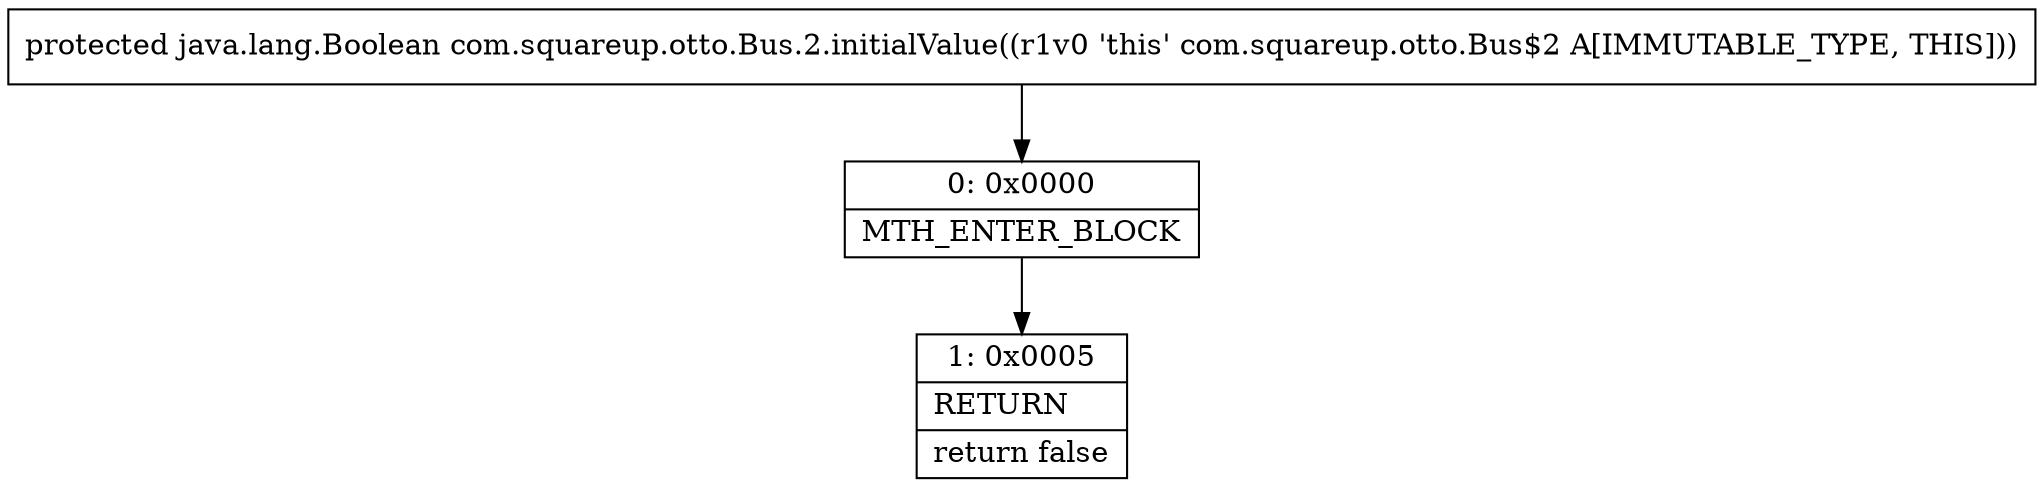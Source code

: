 digraph "CFG forcom.squareup.otto.Bus.2.initialValue()Ljava\/lang\/Boolean;" {
Node_0 [shape=record,label="{0\:\ 0x0000|MTH_ENTER_BLOCK\l}"];
Node_1 [shape=record,label="{1\:\ 0x0005|RETURN\l|return false\l}"];
MethodNode[shape=record,label="{protected java.lang.Boolean com.squareup.otto.Bus.2.initialValue((r1v0 'this' com.squareup.otto.Bus$2 A[IMMUTABLE_TYPE, THIS])) }"];
MethodNode -> Node_0;
Node_0 -> Node_1;
}

